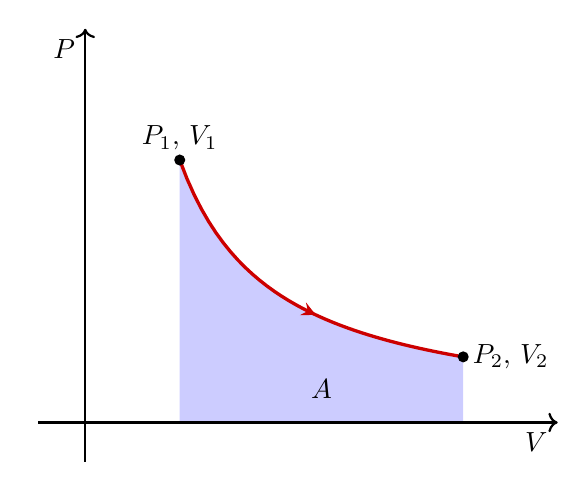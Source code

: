 % PV diagram - isotherm
\def\N{40}
\begin{tikzpicture}[midarr/.style={decoration={markings,mark=at position #1 with {\arrow{stealth}}},postaction={decorate}},
  midarr/.default=0.5]
\def\xmax{6}
\def\ymax{5}
%  \def\isotherm{(A) to[out=-60,in=170] (B)}
  \def\T{4}
  \def\xa{.2*\xmax}
  \def\xb{.8*\xmax}
  \def\ya{{\T/(\xa)}}
  \def\yb{{\T/(\xb)}}

  % AREA
  \coordinate (A) at (\xa,\ya);
  \coordinate (B) at (\xb,\yb);
  \fill[blue!20,samples=\N,domain=\xa:\xb]
    plot(\x,{\T/\x}) --  (B|-0,0) -- node[above=5pt, text=black] {$A$} (A|-0,0) -- cycle;


  % LINE
  \draw[red!80!black,very thick,midarr=.58,samples=\N,domain={\xa}:{\xb}]
    plot(\x,{\T/\x});
  \fill (A) circle (2pt) node[above] {$P_1$, $V_1$};
  \fill (B) circle (2pt) node[right] {$P_2$, $V_2$};

  % AXIS
  \draw[->,thick] (0,-0.1*\ymax) -- (0,\ymax) node[anchor=north east] {$P$};
  \draw[->,thick] (-0.1*\xmax,0) -- (\xmax,0) node[anchor=north east] {$V$};

\end{tikzpicture}